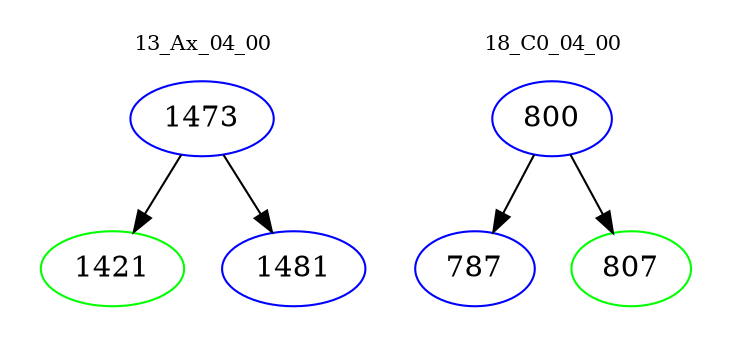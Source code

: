 digraph{
subgraph cluster_0 {
color = white
label = "13_Ax_04_00";
fontsize=10;
T0_1473 [label="1473", color="blue"]
T0_1473 -> T0_1421 [color="black"]
T0_1421 [label="1421", color="green"]
T0_1473 -> T0_1481 [color="black"]
T0_1481 [label="1481", color="blue"]
}
subgraph cluster_1 {
color = white
label = "18_C0_04_00";
fontsize=10;
T1_800 [label="800", color="blue"]
T1_800 -> T1_787 [color="black"]
T1_787 [label="787", color="blue"]
T1_800 -> T1_807 [color="black"]
T1_807 [label="807", color="green"]
}
}
